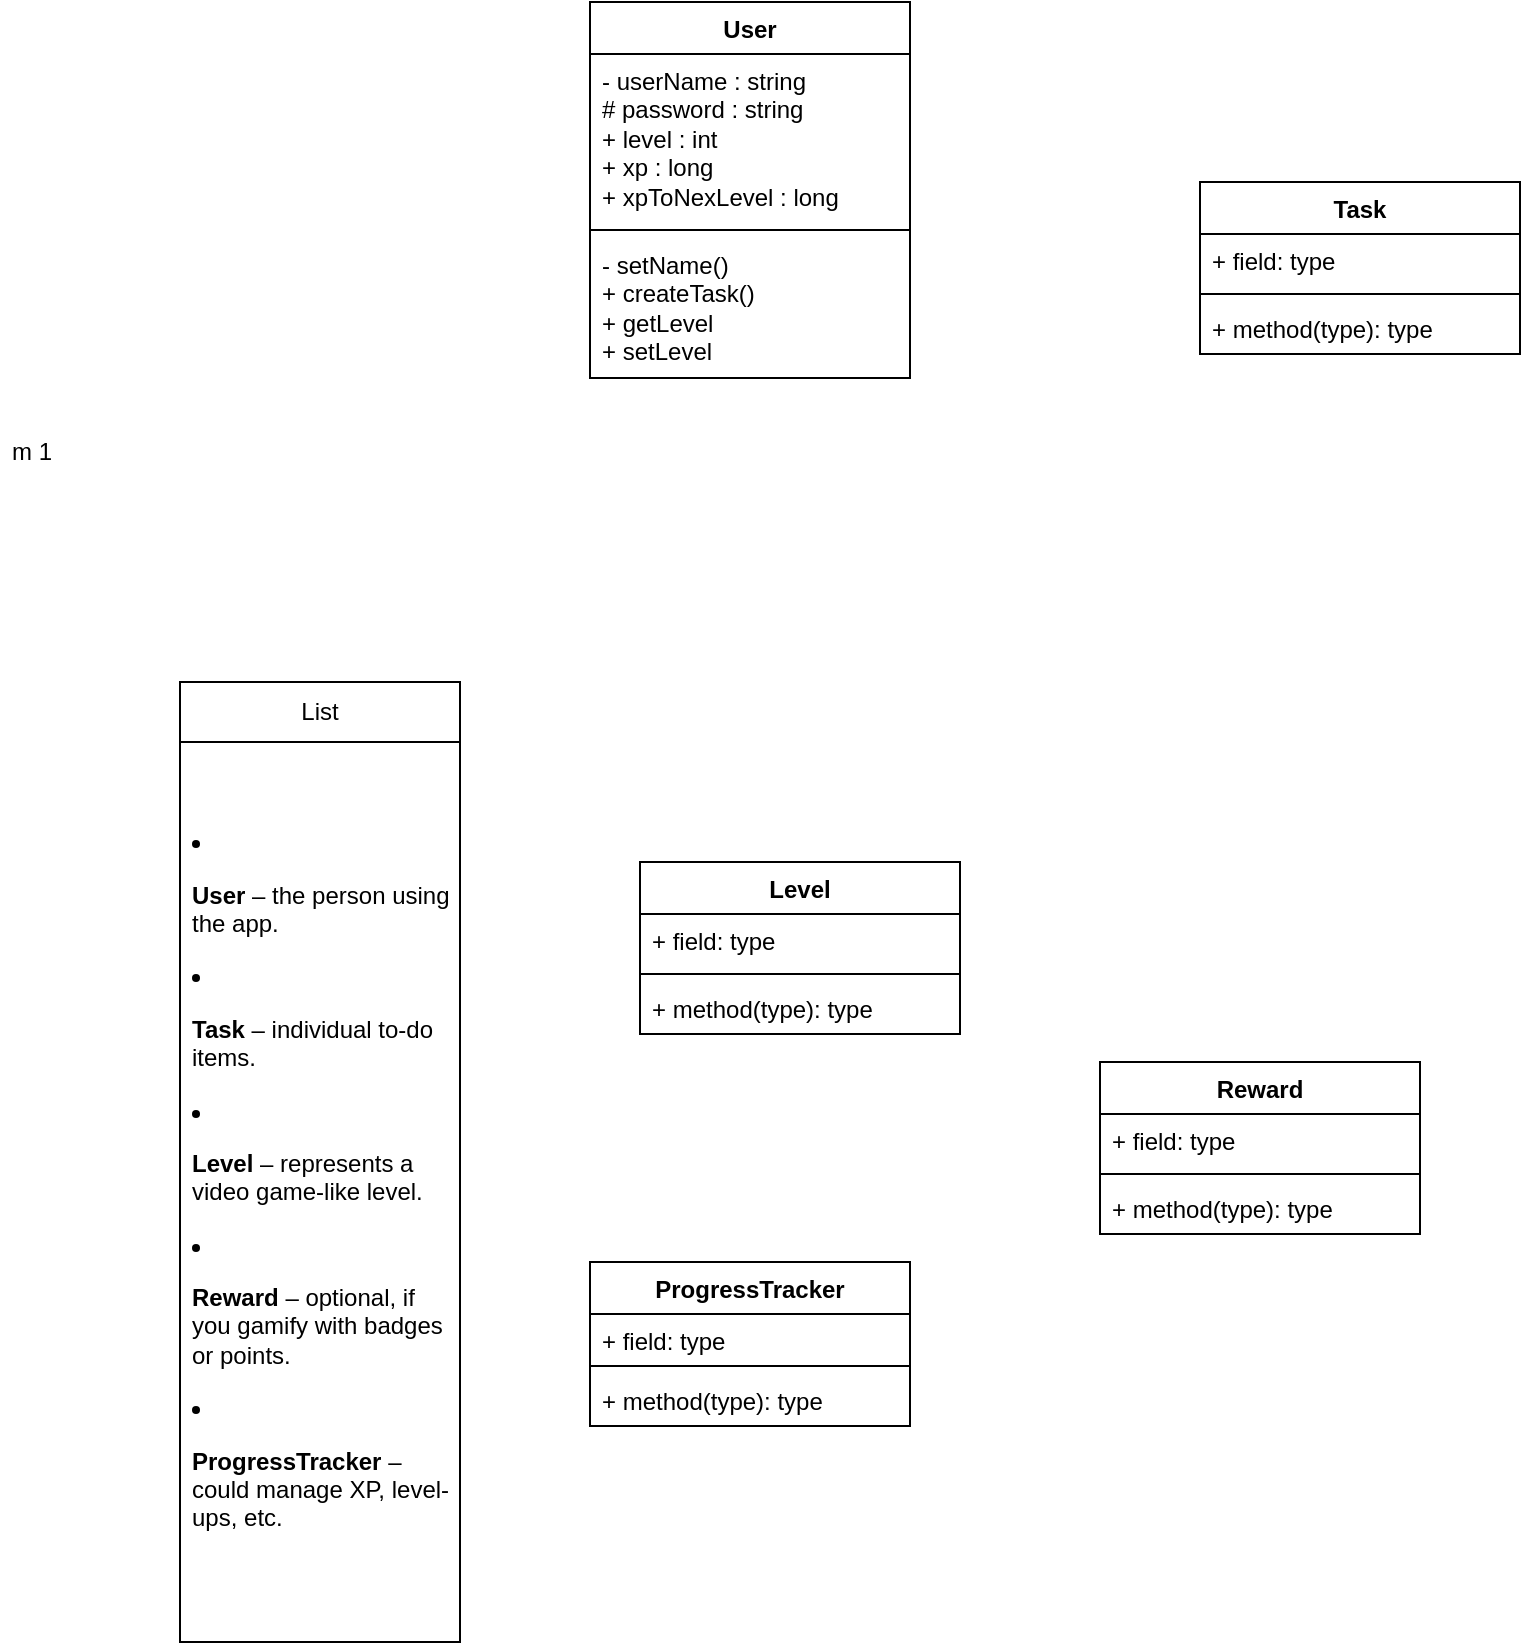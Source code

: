 <mxfile version="26.2.12">
  <diagram name="Page-1" id="7KtjEndJaCsmrat_x7s4">
    <mxGraphModel dx="1003" dy="638" grid="1" gridSize="10" guides="1" tooltips="1" connect="1" arrows="1" fold="1" page="1" pageScale="1" pageWidth="850" pageHeight="1100" math="0" shadow="0">
      <root>
        <mxCell id="0" />
        <mxCell id="1" parent="0" />
        <mxCell id="4jyAhX42pmGFnYiH-TxH-5" value="List" style="swimlane;fontStyle=0;childLayout=stackLayout;horizontal=1;startSize=30;horizontalStack=0;resizeParent=1;resizeParentMax=0;resizeLast=0;collapsible=1;marginBottom=0;whiteSpace=wrap;html=1;" vertex="1" parent="1">
          <mxGeometry x="140" y="440" width="140" height="480" as="geometry" />
        </mxCell>
        <mxCell id="4jyAhX42pmGFnYiH-TxH-7" value="&lt;li class=&quot;&quot; data-end=&quot;360&quot; data-start=&quot;322&quot;&gt;&lt;p class=&quot;&quot; data-end=&quot;360&quot; data-start=&quot;324&quot;&gt;&lt;strong data-end=&quot;332&quot; data-start=&quot;324&quot;&gt;User&lt;/strong&gt; – the person using the app.&lt;/p&gt;&lt;/li&gt;&lt;li class=&quot;&quot; data-end=&quot;397&quot; data-start=&quot;361&quot;&gt;&lt;br&gt;&lt;p class=&quot;&quot; data-end=&quot;397&quot; data-start=&quot;363&quot;&gt;&lt;strong data-end=&quot;371&quot; data-start=&quot;363&quot;&gt;Task&lt;/strong&gt; – individual to-do items.&lt;/p&gt;&lt;/li&gt;&lt;li class=&quot;&quot; data-end=&quot;447&quot; data-start=&quot;398&quot;&gt;&lt;br&gt;&lt;p class=&quot;&quot; data-end=&quot;447&quot; data-start=&quot;400&quot;&gt;&lt;strong data-end=&quot;409&quot; data-start=&quot;400&quot;&gt;Level&lt;/strong&gt; – represents a video game-like level.&lt;/p&gt;&lt;/li&gt;&lt;li class=&quot;&quot; data-end=&quot;509&quot; data-start=&quot;448&quot;&gt;&lt;br&gt;&lt;p class=&quot;&quot; data-end=&quot;509&quot; data-start=&quot;450&quot;&gt;&lt;strong data-end=&quot;460&quot; data-start=&quot;450&quot;&gt;Reward&lt;/strong&gt; – optional, if you gamify with badges or points.&lt;/p&gt;&lt;/li&gt;&lt;li class=&quot;&quot; data-end=&quot;566&quot; data-start=&quot;510&quot;&gt;&lt;br&gt;&lt;p class=&quot;&quot; data-end=&quot;566&quot; data-start=&quot;512&quot;&gt;&lt;strong data-end=&quot;531&quot; data-start=&quot;512&quot;&gt;ProgressTracker&lt;/strong&gt; – could manage XP, level-ups, etc.&lt;/p&gt;&lt;/li&gt;" style="text;strokeColor=none;fillColor=none;align=left;verticalAlign=middle;spacingLeft=4;spacingRight=4;overflow=hidden;points=[[0,0.5],[1,0.5]];portConstraint=eastwest;rotatable=0;whiteSpace=wrap;html=1;" vertex="1" parent="4jyAhX42pmGFnYiH-TxH-5">
          <mxGeometry y="30" width="140" height="450" as="geometry" />
        </mxCell>
        <mxCell id="4jyAhX42pmGFnYiH-TxH-9" value="User" style="swimlane;fontStyle=1;align=center;verticalAlign=top;childLayout=stackLayout;horizontal=1;startSize=26;horizontalStack=0;resizeParent=1;resizeParentMax=0;resizeLast=0;collapsible=1;marginBottom=0;whiteSpace=wrap;html=1;" vertex="1" parent="1">
          <mxGeometry x="345" y="100" width="160" height="188" as="geometry" />
        </mxCell>
        <mxCell id="4jyAhX42pmGFnYiH-TxH-10" value="- userName : string&lt;div&gt;# password : string&lt;/div&gt;&lt;div&gt;+ level : int&lt;/div&gt;&lt;div&gt;+ xp : long&lt;/div&gt;&lt;div&gt;+ xpToNexLevel : long&lt;/div&gt;" style="text;strokeColor=none;fillColor=none;align=left;verticalAlign=top;spacingLeft=4;spacingRight=4;overflow=hidden;rotatable=0;points=[[0,0.5],[1,0.5]];portConstraint=eastwest;whiteSpace=wrap;html=1;" vertex="1" parent="4jyAhX42pmGFnYiH-TxH-9">
          <mxGeometry y="26" width="160" height="84" as="geometry" />
        </mxCell>
        <mxCell id="4jyAhX42pmGFnYiH-TxH-11" value="" style="line;strokeWidth=1;fillColor=none;align=left;verticalAlign=middle;spacingTop=-1;spacingLeft=3;spacingRight=3;rotatable=0;labelPosition=right;points=[];portConstraint=eastwest;strokeColor=inherit;" vertex="1" parent="4jyAhX42pmGFnYiH-TxH-9">
          <mxGeometry y="110" width="160" height="8" as="geometry" />
        </mxCell>
        <mxCell id="4jyAhX42pmGFnYiH-TxH-12" value="&lt;div&gt;- setName()&lt;/div&gt;&lt;div&gt;+ createTask()&lt;/div&gt;&lt;div&gt;+ getLevel&lt;/div&gt;&lt;div&gt;+ setLevel&lt;/div&gt;" style="text;strokeColor=none;fillColor=none;align=left;verticalAlign=top;spacingLeft=4;spacingRight=4;overflow=hidden;rotatable=0;points=[[0,0.5],[1,0.5]];portConstraint=eastwest;whiteSpace=wrap;html=1;" vertex="1" parent="4jyAhX42pmGFnYiH-TxH-9">
          <mxGeometry y="118" width="160" height="70" as="geometry" />
        </mxCell>
        <mxCell id="4jyAhX42pmGFnYiH-TxH-6" value="m 1" style="text;strokeColor=none;fillColor=none;align=left;verticalAlign=middle;spacingLeft=4;spacingRight=4;overflow=hidden;points=[[0,0.5],[1,0.5]];portConstraint=eastwest;rotatable=0;whiteSpace=wrap;html=1;" vertex="1" parent="1">
          <mxGeometry x="50" y="310" width="140" height="30" as="geometry" />
        </mxCell>
        <mxCell id="4jyAhX42pmGFnYiH-TxH-14" value="Task" style="swimlane;fontStyle=1;align=center;verticalAlign=top;childLayout=stackLayout;horizontal=1;startSize=26;horizontalStack=0;resizeParent=1;resizeParentMax=0;resizeLast=0;collapsible=1;marginBottom=0;whiteSpace=wrap;html=1;" vertex="1" parent="1">
          <mxGeometry x="650" y="190" width="160" height="86" as="geometry" />
        </mxCell>
        <mxCell id="4jyAhX42pmGFnYiH-TxH-15" value="+ field: type" style="text;strokeColor=none;fillColor=none;align=left;verticalAlign=top;spacingLeft=4;spacingRight=4;overflow=hidden;rotatable=0;points=[[0,0.5],[1,0.5]];portConstraint=eastwest;whiteSpace=wrap;html=1;" vertex="1" parent="4jyAhX42pmGFnYiH-TxH-14">
          <mxGeometry y="26" width="160" height="26" as="geometry" />
        </mxCell>
        <mxCell id="4jyAhX42pmGFnYiH-TxH-16" value="" style="line;strokeWidth=1;fillColor=none;align=left;verticalAlign=middle;spacingTop=-1;spacingLeft=3;spacingRight=3;rotatable=0;labelPosition=right;points=[];portConstraint=eastwest;strokeColor=inherit;" vertex="1" parent="4jyAhX42pmGFnYiH-TxH-14">
          <mxGeometry y="52" width="160" height="8" as="geometry" />
        </mxCell>
        <mxCell id="4jyAhX42pmGFnYiH-TxH-17" value="+ method(type): type" style="text;strokeColor=none;fillColor=none;align=left;verticalAlign=top;spacingLeft=4;spacingRight=4;overflow=hidden;rotatable=0;points=[[0,0.5],[1,0.5]];portConstraint=eastwest;whiteSpace=wrap;html=1;" vertex="1" parent="4jyAhX42pmGFnYiH-TxH-14">
          <mxGeometry y="60" width="160" height="26" as="geometry" />
        </mxCell>
        <mxCell id="4jyAhX42pmGFnYiH-TxH-18" value="Level" style="swimlane;fontStyle=1;align=center;verticalAlign=top;childLayout=stackLayout;horizontal=1;startSize=26;horizontalStack=0;resizeParent=1;resizeParentMax=0;resizeLast=0;collapsible=1;marginBottom=0;whiteSpace=wrap;html=1;" vertex="1" parent="1">
          <mxGeometry x="370" y="530" width="160" height="86" as="geometry" />
        </mxCell>
        <mxCell id="4jyAhX42pmGFnYiH-TxH-19" value="+ field: type" style="text;strokeColor=none;fillColor=none;align=left;verticalAlign=top;spacingLeft=4;spacingRight=4;overflow=hidden;rotatable=0;points=[[0,0.5],[1,0.5]];portConstraint=eastwest;whiteSpace=wrap;html=1;" vertex="1" parent="4jyAhX42pmGFnYiH-TxH-18">
          <mxGeometry y="26" width="160" height="26" as="geometry" />
        </mxCell>
        <mxCell id="4jyAhX42pmGFnYiH-TxH-20" value="" style="line;strokeWidth=1;fillColor=none;align=left;verticalAlign=middle;spacingTop=-1;spacingLeft=3;spacingRight=3;rotatable=0;labelPosition=right;points=[];portConstraint=eastwest;strokeColor=inherit;" vertex="1" parent="4jyAhX42pmGFnYiH-TxH-18">
          <mxGeometry y="52" width="160" height="8" as="geometry" />
        </mxCell>
        <mxCell id="4jyAhX42pmGFnYiH-TxH-21" value="+ method(type): type" style="text;strokeColor=none;fillColor=none;align=left;verticalAlign=top;spacingLeft=4;spacingRight=4;overflow=hidden;rotatable=0;points=[[0,0.5],[1,0.5]];portConstraint=eastwest;whiteSpace=wrap;html=1;" vertex="1" parent="4jyAhX42pmGFnYiH-TxH-18">
          <mxGeometry y="60" width="160" height="26" as="geometry" />
        </mxCell>
        <mxCell id="4jyAhX42pmGFnYiH-TxH-22" value="Reward" style="swimlane;fontStyle=1;align=center;verticalAlign=top;childLayout=stackLayout;horizontal=1;startSize=26;horizontalStack=0;resizeParent=1;resizeParentMax=0;resizeLast=0;collapsible=1;marginBottom=0;whiteSpace=wrap;html=1;" vertex="1" parent="1">
          <mxGeometry x="600" y="630" width="160" height="86" as="geometry" />
        </mxCell>
        <mxCell id="4jyAhX42pmGFnYiH-TxH-23" value="+ field: type" style="text;strokeColor=none;fillColor=none;align=left;verticalAlign=top;spacingLeft=4;spacingRight=4;overflow=hidden;rotatable=0;points=[[0,0.5],[1,0.5]];portConstraint=eastwest;whiteSpace=wrap;html=1;" vertex="1" parent="4jyAhX42pmGFnYiH-TxH-22">
          <mxGeometry y="26" width="160" height="26" as="geometry" />
        </mxCell>
        <mxCell id="4jyAhX42pmGFnYiH-TxH-24" value="" style="line;strokeWidth=1;fillColor=none;align=left;verticalAlign=middle;spacingTop=-1;spacingLeft=3;spacingRight=3;rotatable=0;labelPosition=right;points=[];portConstraint=eastwest;strokeColor=inherit;" vertex="1" parent="4jyAhX42pmGFnYiH-TxH-22">
          <mxGeometry y="52" width="160" height="8" as="geometry" />
        </mxCell>
        <mxCell id="4jyAhX42pmGFnYiH-TxH-25" value="+ method(type): type" style="text;strokeColor=none;fillColor=none;align=left;verticalAlign=top;spacingLeft=4;spacingRight=4;overflow=hidden;rotatable=0;points=[[0,0.5],[1,0.5]];portConstraint=eastwest;whiteSpace=wrap;html=1;" vertex="1" parent="4jyAhX42pmGFnYiH-TxH-22">
          <mxGeometry y="60" width="160" height="26" as="geometry" />
        </mxCell>
        <mxCell id="4jyAhX42pmGFnYiH-TxH-26" value="ProgressTracker" style="swimlane;fontStyle=1;align=center;verticalAlign=top;childLayout=stackLayout;horizontal=1;startSize=26;horizontalStack=0;resizeParent=1;resizeParentMax=0;resizeLast=0;collapsible=1;marginBottom=0;whiteSpace=wrap;html=1;" vertex="1" parent="1">
          <mxGeometry x="345" y="730" width="160" height="82" as="geometry" />
        </mxCell>
        <mxCell id="4jyAhX42pmGFnYiH-TxH-27" value="+ field: type" style="text;strokeColor=none;fillColor=none;align=left;verticalAlign=top;spacingLeft=4;spacingRight=4;overflow=hidden;rotatable=0;points=[[0,0.5],[1,0.5]];portConstraint=eastwest;whiteSpace=wrap;html=1;" vertex="1" parent="4jyAhX42pmGFnYiH-TxH-26">
          <mxGeometry y="26" width="160" height="22" as="geometry" />
        </mxCell>
        <mxCell id="4jyAhX42pmGFnYiH-TxH-28" value="" style="line;strokeWidth=1;fillColor=none;align=left;verticalAlign=middle;spacingTop=-1;spacingLeft=3;spacingRight=3;rotatable=0;labelPosition=right;points=[];portConstraint=eastwest;strokeColor=inherit;" vertex="1" parent="4jyAhX42pmGFnYiH-TxH-26">
          <mxGeometry y="48" width="160" height="8" as="geometry" />
        </mxCell>
        <mxCell id="4jyAhX42pmGFnYiH-TxH-29" value="+ method(type): type" style="text;strokeColor=none;fillColor=none;align=left;verticalAlign=top;spacingLeft=4;spacingRight=4;overflow=hidden;rotatable=0;points=[[0,0.5],[1,0.5]];portConstraint=eastwest;whiteSpace=wrap;html=1;" vertex="1" parent="4jyAhX42pmGFnYiH-TxH-26">
          <mxGeometry y="56" width="160" height="26" as="geometry" />
        </mxCell>
      </root>
    </mxGraphModel>
  </diagram>
</mxfile>
